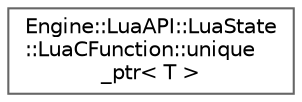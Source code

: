 digraph "Graphical Class Hierarchy"
{
 // LATEX_PDF_SIZE
  bgcolor="transparent";
  edge [fontname=Helvetica,fontsize=10,labelfontname=Helvetica,labelfontsize=10];
  node [fontname=Helvetica,fontsize=10,shape=box,height=0.2,width=0.4];
  rankdir="LR";
  Node0 [label="Engine::LuaAPI::LuaState\l::LuaCFunction::unique\l_ptr\< T \>",height=0.2,width=0.4,color="grey40", fillcolor="white", style="filled",URL="$struct_engine_1_1_lua_a_p_i_1_1_lua_state_1_1_lua_c_function_1_1unique__ptr.html",tooltip="Wrapper around pointers to arguments (returned by getarg)"];
}
